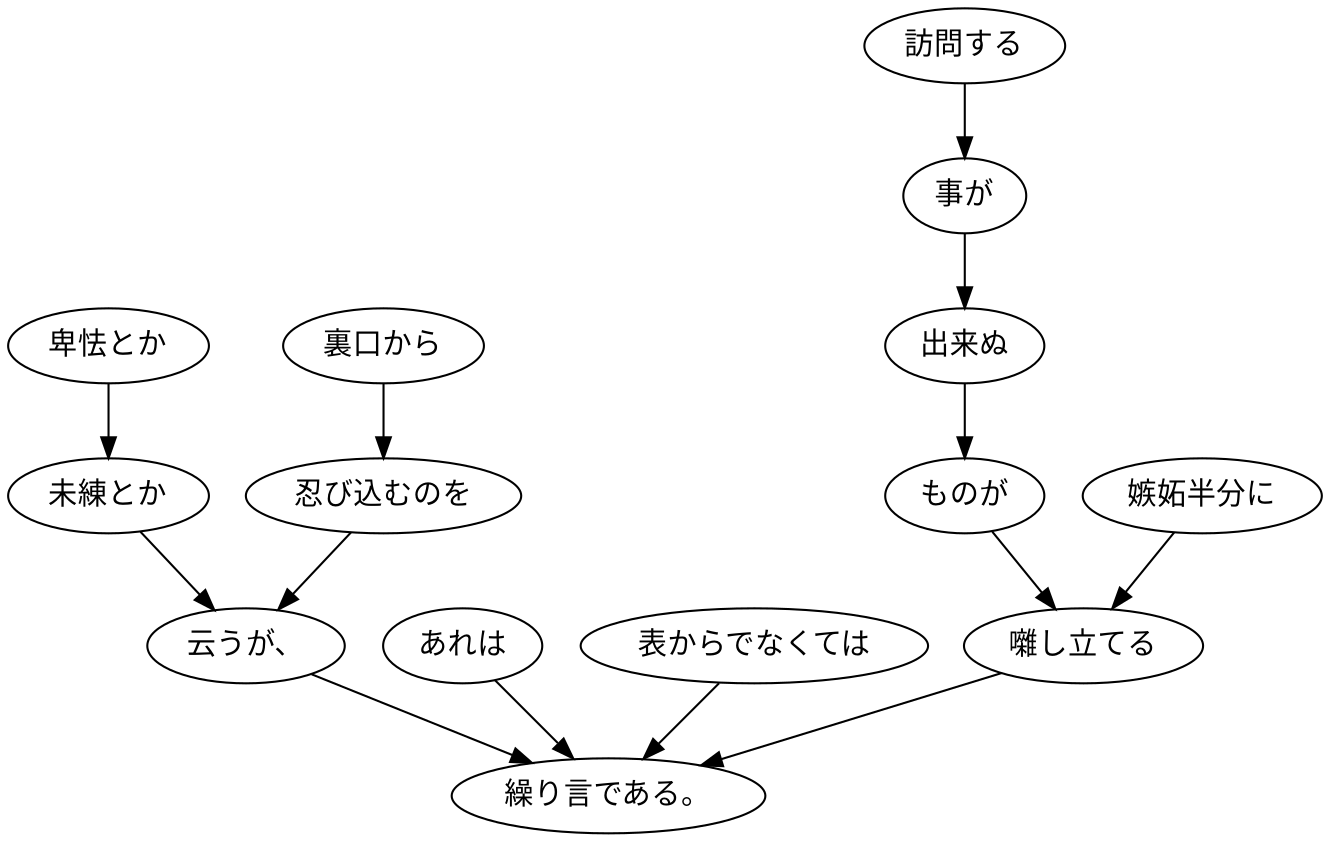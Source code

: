 digraph graph4228 {
	node0 [label="裏口から"];
	node1 [label="忍び込むのを"];
	node2 [label="卑怯とか"];
	node3 [label="未練とか"];
	node4 [label="云うが、"];
	node5 [label="あれは"];
	node6 [label="表からでなくては"];
	node7 [label="訪問する"];
	node8 [label="事が"];
	node9 [label="出来ぬ"];
	node10 [label="ものが"];
	node11 [label="嫉妬半分に"];
	node12 [label="囃し立てる"];
	node13 [label="繰り言である。"];
	node0 -> node1;
	node1 -> node4;
	node2 -> node3;
	node3 -> node4;
	node4 -> node13;
	node5 -> node13;
	node6 -> node13;
	node7 -> node8;
	node8 -> node9;
	node9 -> node10;
	node10 -> node12;
	node11 -> node12;
	node12 -> node13;
}
